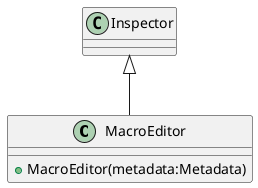 @startuml
class MacroEditor {
    + MacroEditor(metadata:Metadata)
}
Inspector <|-- MacroEditor
@enduml
